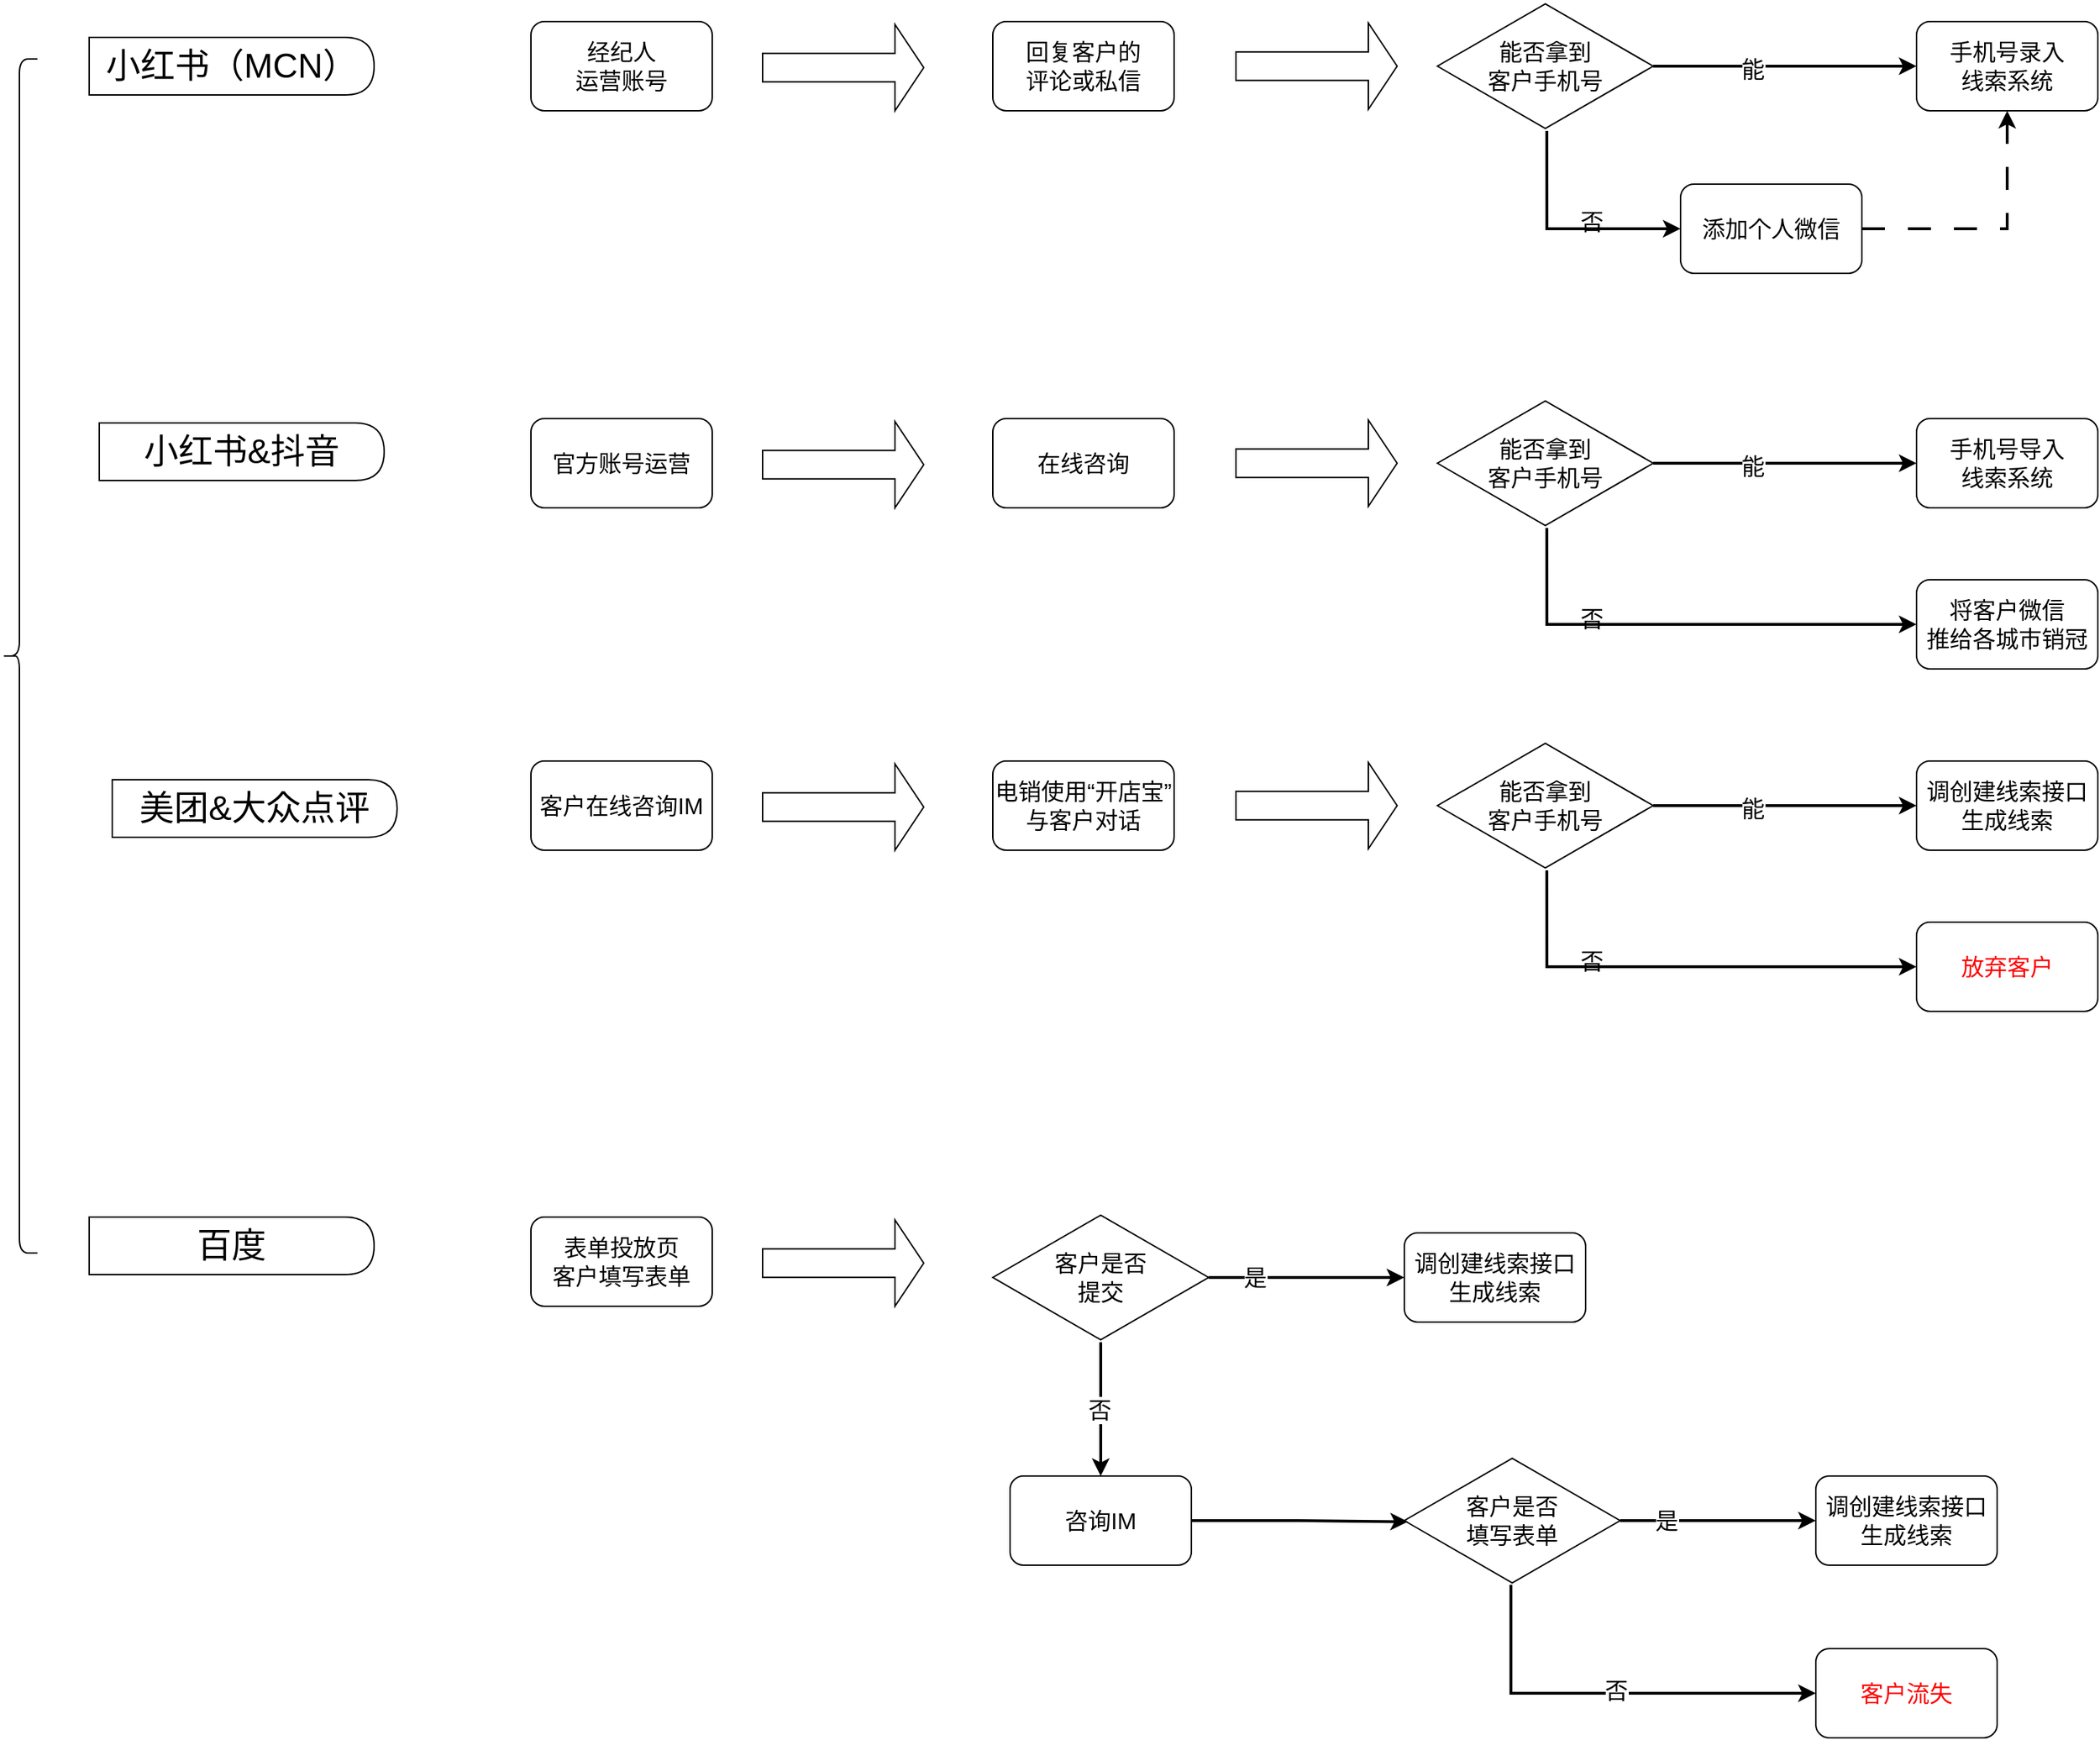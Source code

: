 <mxfile version="24.0.1" type="github">
  <diagram name="第 1 页" id="YtbkjRx7Kh_wU9H5fSuY">
    <mxGraphModel dx="3987" dy="2269" grid="0" gridSize="10" guides="1" tooltips="1" connect="1" arrows="1" fold="1" page="0" pageScale="1" pageWidth="1400" pageHeight="850" math="0" shadow="0">
      <root>
        <mxCell id="0" />
        <mxCell id="1" parent="0" />
        <mxCell id="OWkUHW18Mm1TgLvtEVSy-1" value="" style="shape=curlyBracket;whiteSpace=wrap;html=1;rounded=1;labelPosition=left;verticalLabelPosition=middle;align=right;verticalAlign=middle;" parent="1" vertex="1">
          <mxGeometry x="-756" y="17" width="25" height="830" as="geometry" />
        </mxCell>
        <mxCell id="uGtJUmB9U-1g98eG_VLh-5" value="&lt;font style=&quot;font-size: 24px;&quot;&gt;小红书（MCN）&lt;/font&gt;" style="shape=delay;whiteSpace=wrap;html=1;flipV=1;" vertex="1" parent="1">
          <mxGeometry x="-695" y="2" width="198" height="40" as="geometry" />
        </mxCell>
        <mxCell id="uGtJUmB9U-1g98eG_VLh-6" value="&lt;font style=&quot;font-size: 24px;&quot;&gt;美团&amp;amp;大众点评&lt;/font&gt;" style="shape=delay;whiteSpace=wrap;html=1;flipV=1;" vertex="1" parent="1">
          <mxGeometry x="-679" y="518" width="198" height="40" as="geometry" />
        </mxCell>
        <mxCell id="uGtJUmB9U-1g98eG_VLh-7" value="&lt;span style=&quot;font-size: 24px;&quot;&gt;百度&lt;/span&gt;" style="shape=delay;whiteSpace=wrap;html=1;flipV=1;" vertex="1" parent="1">
          <mxGeometry x="-695" y="822" width="198" height="40" as="geometry" />
        </mxCell>
        <mxCell id="uGtJUmB9U-1g98eG_VLh-8" value="&lt;font style=&quot;font-size: 24px;&quot;&gt;小红书&amp;amp;抖音&lt;/font&gt;" style="shape=delay;whiteSpace=wrap;html=1;flipV=1;" vertex="1" parent="1">
          <mxGeometry x="-688" y="270" width="198" height="40" as="geometry" />
        </mxCell>
        <mxCell id="uGtJUmB9U-1g98eG_VLh-12" value="&lt;div style=&quot;font-size: 16px;&quot;&gt;经纪人&lt;/div&gt;运营账号" style="rounded=1;whiteSpace=wrap;html=1;flipH=0;flipV=1;fontSize=16;" vertex="1" parent="1">
          <mxGeometry x="-388" y="-9" width="126" height="62" as="geometry" />
        </mxCell>
        <mxCell id="uGtJUmB9U-1g98eG_VLh-13" value="回复客户的&lt;div style=&quot;font-size: 16px;&quot;&gt;评论或私信&lt;/div&gt;" style="rounded=1;whiteSpace=wrap;html=1;flipH=0;flipV=1;fontSize=16;" vertex="1" parent="1">
          <mxGeometry x="-67" y="-9" width="126" height="62" as="geometry" />
        </mxCell>
        <mxCell id="uGtJUmB9U-1g98eG_VLh-22" style="edgeStyle=orthogonalEdgeStyle;rounded=0;orthogonalLoop=1;jettySize=auto;html=1;entryX=0;entryY=0.5;entryDx=0;entryDy=0;strokeWidth=2;" edge="1" parent="1" source="uGtJUmB9U-1g98eG_VLh-14" target="uGtJUmB9U-1g98eG_VLh-15">
          <mxGeometry relative="1" as="geometry" />
        </mxCell>
        <mxCell id="uGtJUmB9U-1g98eG_VLh-23" value="能" style="edgeLabel;html=1;align=center;verticalAlign=middle;resizable=0;points=[];fontSize=16;" vertex="1" connectable="0" parent="uGtJUmB9U-1g98eG_VLh-22">
          <mxGeometry x="-0.246" y="-2" relative="1" as="geometry">
            <mxPoint as="offset" />
          </mxGeometry>
        </mxCell>
        <mxCell id="uGtJUmB9U-1g98eG_VLh-25" style="edgeStyle=orthogonalEdgeStyle;rounded=0;orthogonalLoop=1;jettySize=auto;html=1;exitX=0.507;exitY=0;exitDx=0;exitDy=0;exitPerimeter=0;entryX=0;entryY=0.5;entryDx=0;entryDy=0;strokeWidth=2;" edge="1" parent="1" source="uGtJUmB9U-1g98eG_VLh-14" target="uGtJUmB9U-1g98eG_VLh-16">
          <mxGeometry relative="1" as="geometry" />
        </mxCell>
        <mxCell id="uGtJUmB9U-1g98eG_VLh-14" value="能否拿到&lt;div style=&quot;font-size: 16px;&quot;&gt;客户手机号&lt;/div&gt;" style="html=1;whiteSpace=wrap;aspect=fixed;shape=isoRectangle;flipH=0;flipV=1;fontSize=16;" vertex="1" parent="1">
          <mxGeometry x="242" y="-23" width="150" height="90" as="geometry" />
        </mxCell>
        <mxCell id="uGtJUmB9U-1g98eG_VLh-15" value="手机号录入&lt;div style=&quot;font-size: 16px;&quot;&gt;线索系统&lt;/div&gt;" style="rounded=1;whiteSpace=wrap;html=1;flipH=0;flipV=1;fontSize=16;" vertex="1" parent="1">
          <mxGeometry x="575" y="-9" width="126" height="62" as="geometry" />
        </mxCell>
        <mxCell id="uGtJUmB9U-1g98eG_VLh-27" style="edgeStyle=orthogonalEdgeStyle;rounded=0;orthogonalLoop=1;jettySize=auto;html=1;exitX=1;exitY=0.5;exitDx=0;exitDy=0;entryX=0.5;entryY=1;entryDx=0;entryDy=0;dashed=1;dashPattern=8 8;strokeWidth=2;" edge="1" parent="1" source="uGtJUmB9U-1g98eG_VLh-16" target="uGtJUmB9U-1g98eG_VLh-15">
          <mxGeometry relative="1" as="geometry" />
        </mxCell>
        <mxCell id="uGtJUmB9U-1g98eG_VLh-16" value="添加个人微信" style="rounded=1;whiteSpace=wrap;html=1;fontSize=16;" vertex="1" parent="1">
          <mxGeometry x="411" y="104" width="126" height="62" as="geometry" />
        </mxCell>
        <mxCell id="uGtJUmB9U-1g98eG_VLh-20" value="" style="html=1;shadow=0;dashed=0;align=center;verticalAlign=middle;shape=mxgraph.arrows2.arrow;dy=0.67;dx=20;notch=0;" vertex="1" parent="1">
          <mxGeometry x="-227" y="-7" width="112" height="60" as="geometry" />
        </mxCell>
        <mxCell id="uGtJUmB9U-1g98eG_VLh-21" value="" style="html=1;shadow=0;dashed=0;align=center;verticalAlign=middle;shape=mxgraph.arrows2.arrow;dy=0.67;dx=20;notch=0;" vertex="1" parent="1">
          <mxGeometry x="102" y="-8" width="112" height="60" as="geometry" />
        </mxCell>
        <mxCell id="uGtJUmB9U-1g98eG_VLh-26" value="否" style="text;html=1;align=center;verticalAlign=middle;resizable=0;points=[];autosize=1;strokeColor=none;fillColor=none;strokeWidth=2;fontSize=16;" vertex="1" parent="1">
          <mxGeometry x="332" y="114" width="34" height="31" as="geometry" />
        </mxCell>
        <mxCell id="uGtJUmB9U-1g98eG_VLh-28" value="官方账号运营" style="rounded=1;whiteSpace=wrap;html=1;flipH=0;flipV=1;fontSize=16;" vertex="1" parent="1">
          <mxGeometry x="-388" y="267" width="126" height="62" as="geometry" />
        </mxCell>
        <mxCell id="uGtJUmB9U-1g98eG_VLh-29" value="在线咨询" style="rounded=1;whiteSpace=wrap;html=1;flipH=0;flipV=1;fontSize=16;" vertex="1" parent="1">
          <mxGeometry x="-67" y="267" width="126" height="62" as="geometry" />
        </mxCell>
        <mxCell id="uGtJUmB9U-1g98eG_VLh-30" style="edgeStyle=orthogonalEdgeStyle;rounded=0;orthogonalLoop=1;jettySize=auto;html=1;entryX=0;entryY=0.5;entryDx=0;entryDy=0;strokeWidth=2;" edge="1" parent="1" source="uGtJUmB9U-1g98eG_VLh-33" target="uGtJUmB9U-1g98eG_VLh-34">
          <mxGeometry relative="1" as="geometry" />
        </mxCell>
        <mxCell id="uGtJUmB9U-1g98eG_VLh-31" value="能" style="edgeLabel;html=1;align=center;verticalAlign=middle;resizable=0;points=[];fontSize=16;" vertex="1" connectable="0" parent="uGtJUmB9U-1g98eG_VLh-30">
          <mxGeometry x="-0.246" y="-2" relative="1" as="geometry">
            <mxPoint as="offset" />
          </mxGeometry>
        </mxCell>
        <mxCell id="uGtJUmB9U-1g98eG_VLh-32" style="edgeStyle=orthogonalEdgeStyle;rounded=0;orthogonalLoop=1;jettySize=auto;html=1;exitX=0.507;exitY=0;exitDx=0;exitDy=0;exitPerimeter=0;entryX=0;entryY=0.5;entryDx=0;entryDy=0;strokeWidth=2;" edge="1" parent="1" source="uGtJUmB9U-1g98eG_VLh-33" target="uGtJUmB9U-1g98eG_VLh-36">
          <mxGeometry relative="1" as="geometry" />
        </mxCell>
        <mxCell id="uGtJUmB9U-1g98eG_VLh-33" value="能否拿到&lt;div style=&quot;font-size: 16px;&quot;&gt;客户手机号&lt;/div&gt;" style="html=1;whiteSpace=wrap;aspect=fixed;shape=isoRectangle;flipH=0;flipV=1;fontSize=16;" vertex="1" parent="1">
          <mxGeometry x="242" y="253" width="150" height="90" as="geometry" />
        </mxCell>
        <mxCell id="uGtJUmB9U-1g98eG_VLh-34" value="手机号导入&lt;div style=&quot;font-size: 16px;&quot;&gt;线索系统&lt;/div&gt;" style="rounded=1;whiteSpace=wrap;html=1;flipH=0;flipV=1;fontSize=16;" vertex="1" parent="1">
          <mxGeometry x="575" y="267" width="126" height="62" as="geometry" />
        </mxCell>
        <mxCell id="uGtJUmB9U-1g98eG_VLh-36" value="将客户微信&lt;div style=&quot;font-size: 16px;&quot;&gt;推给各城市销冠&lt;/div&gt;" style="rounded=1;whiteSpace=wrap;html=1;fontSize=16;" vertex="1" parent="1">
          <mxGeometry x="575" y="379" width="126" height="62" as="geometry" />
        </mxCell>
        <mxCell id="uGtJUmB9U-1g98eG_VLh-37" value="" style="html=1;shadow=0;dashed=0;align=center;verticalAlign=middle;shape=mxgraph.arrows2.arrow;dy=0.67;dx=20;notch=0;" vertex="1" parent="1">
          <mxGeometry x="-227" y="269" width="112" height="60" as="geometry" />
        </mxCell>
        <mxCell id="uGtJUmB9U-1g98eG_VLh-38" value="" style="html=1;shadow=0;dashed=0;align=center;verticalAlign=middle;shape=mxgraph.arrows2.arrow;dy=0.67;dx=20;notch=0;" vertex="1" parent="1">
          <mxGeometry x="102" y="268" width="112" height="60" as="geometry" />
        </mxCell>
        <mxCell id="uGtJUmB9U-1g98eG_VLh-39" value="否" style="text;html=1;align=center;verticalAlign=middle;resizable=0;points=[];autosize=1;strokeColor=none;fillColor=none;strokeWidth=2;fontSize=16;" vertex="1" parent="1">
          <mxGeometry x="332" y="390" width="34" height="31" as="geometry" />
        </mxCell>
        <mxCell id="uGtJUmB9U-1g98eG_VLh-40" value="客户在线咨询IM" style="rounded=1;whiteSpace=wrap;html=1;flipH=0;flipV=1;fontSize=16;" vertex="1" parent="1">
          <mxGeometry x="-388" y="505" width="126" height="62" as="geometry" />
        </mxCell>
        <mxCell id="uGtJUmB9U-1g98eG_VLh-41" value="电销使用“开店宝”&lt;div style=&quot;font-size: 16px;&quot;&gt;与客户对话&lt;/div&gt;" style="rounded=1;whiteSpace=wrap;html=1;flipH=0;flipV=1;fontSize=16;" vertex="1" parent="1">
          <mxGeometry x="-67" y="505" width="126" height="62" as="geometry" />
        </mxCell>
        <mxCell id="uGtJUmB9U-1g98eG_VLh-42" style="edgeStyle=orthogonalEdgeStyle;rounded=0;orthogonalLoop=1;jettySize=auto;html=1;entryX=0;entryY=0.5;entryDx=0;entryDy=0;strokeWidth=2;fontSize=18;" edge="1" parent="1" source="uGtJUmB9U-1g98eG_VLh-45" target="uGtJUmB9U-1g98eG_VLh-46">
          <mxGeometry relative="1" as="geometry" />
        </mxCell>
        <mxCell id="uGtJUmB9U-1g98eG_VLh-43" value="能" style="edgeLabel;html=1;align=center;verticalAlign=middle;resizable=0;points=[];fontSize=16;" vertex="1" connectable="0" parent="uGtJUmB9U-1g98eG_VLh-42">
          <mxGeometry x="-0.246" y="-2" relative="1" as="geometry">
            <mxPoint as="offset" />
          </mxGeometry>
        </mxCell>
        <mxCell id="uGtJUmB9U-1g98eG_VLh-44" style="edgeStyle=orthogonalEdgeStyle;rounded=0;orthogonalLoop=1;jettySize=auto;html=1;exitX=0.507;exitY=0;exitDx=0;exitDy=0;exitPerimeter=0;entryX=0;entryY=0.5;entryDx=0;entryDy=0;strokeWidth=2;" edge="1" parent="1" source="uGtJUmB9U-1g98eG_VLh-45" target="uGtJUmB9U-1g98eG_VLh-47">
          <mxGeometry relative="1" as="geometry" />
        </mxCell>
        <mxCell id="uGtJUmB9U-1g98eG_VLh-45" value="能否拿到&lt;div style=&quot;font-size: 16px;&quot;&gt;客户手机号&lt;/div&gt;" style="html=1;whiteSpace=wrap;aspect=fixed;shape=isoRectangle;flipH=0;flipV=1;fontSize=16;" vertex="1" parent="1">
          <mxGeometry x="242" y="491" width="150" height="90" as="geometry" />
        </mxCell>
        <mxCell id="uGtJUmB9U-1g98eG_VLh-46" value="调创建线索接口&lt;div style=&quot;font-size: 16px;&quot;&gt;生成线索&lt;/div&gt;" style="rounded=1;whiteSpace=wrap;html=1;flipH=0;flipV=1;fontSize=16;" vertex="1" parent="1">
          <mxGeometry x="575" y="505" width="126" height="62" as="geometry" />
        </mxCell>
        <mxCell id="uGtJUmB9U-1g98eG_VLh-47" value="&lt;font style=&quot;font-size: 16px;&quot; color=&quot;#ff0000&quot;&gt;放弃客户&lt;/font&gt;" style="rounded=1;whiteSpace=wrap;html=1;fontSize=16;" vertex="1" parent="1">
          <mxGeometry x="575" y="617" width="126" height="62" as="geometry" />
        </mxCell>
        <mxCell id="uGtJUmB9U-1g98eG_VLh-48" value="" style="html=1;shadow=0;dashed=0;align=center;verticalAlign=middle;shape=mxgraph.arrows2.arrow;dy=0.67;dx=20;notch=0;" vertex="1" parent="1">
          <mxGeometry x="-227" y="507" width="112" height="60" as="geometry" />
        </mxCell>
        <mxCell id="uGtJUmB9U-1g98eG_VLh-49" value="" style="html=1;shadow=0;dashed=0;align=center;verticalAlign=middle;shape=mxgraph.arrows2.arrow;dy=0.67;dx=20;notch=0;" vertex="1" parent="1">
          <mxGeometry x="102" y="506" width="112" height="60" as="geometry" />
        </mxCell>
        <mxCell id="uGtJUmB9U-1g98eG_VLh-50" value="否" style="text;html=1;align=center;verticalAlign=middle;resizable=0;points=[];autosize=1;strokeColor=none;fillColor=none;strokeWidth=2;fontSize=16;" vertex="1" parent="1">
          <mxGeometry x="332" y="628" width="34" height="31" as="geometry" />
        </mxCell>
        <mxCell id="uGtJUmB9U-1g98eG_VLh-54" value="表单投放页&lt;div&gt;客户填写表单&lt;/div&gt;" style="rounded=1;whiteSpace=wrap;html=1;flipH=0;flipV=1;fontSize=16;" vertex="1" parent="1">
          <mxGeometry x="-388" y="822" width="126" height="62" as="geometry" />
        </mxCell>
        <mxCell id="uGtJUmB9U-1g98eG_VLh-62" value="" style="html=1;shadow=0;dashed=0;align=center;verticalAlign=middle;shape=mxgraph.arrows2.arrow;dy=0.67;dx=20;notch=0;" vertex="1" parent="1">
          <mxGeometry x="-227" y="824" width="112" height="60" as="geometry" />
        </mxCell>
        <mxCell id="uGtJUmB9U-1g98eG_VLh-67" style="edgeStyle=orthogonalEdgeStyle;rounded=0;orthogonalLoop=1;jettySize=auto;html=1;strokeWidth=2;fontSize=19;" edge="1" parent="1" source="uGtJUmB9U-1g98eG_VLh-65" target="uGtJUmB9U-1g98eG_VLh-66">
          <mxGeometry relative="1" as="geometry" />
        </mxCell>
        <mxCell id="uGtJUmB9U-1g98eG_VLh-68" value="是" style="edgeLabel;html=1;align=center;verticalAlign=middle;resizable=0;points=[];fontSize=16;" vertex="1" connectable="0" parent="uGtJUmB9U-1g98eG_VLh-67">
          <mxGeometry x="-0.534" relative="1" as="geometry">
            <mxPoint as="offset" />
          </mxGeometry>
        </mxCell>
        <mxCell id="uGtJUmB9U-1g98eG_VLh-77" style="edgeStyle=orthogonalEdgeStyle;rounded=0;orthogonalLoop=1;jettySize=auto;html=1;strokeWidth=2;fontSize=18;" edge="1" parent="1" source="uGtJUmB9U-1g98eG_VLh-65" target="uGtJUmB9U-1g98eG_VLh-69">
          <mxGeometry relative="1" as="geometry" />
        </mxCell>
        <mxCell id="uGtJUmB9U-1g98eG_VLh-80" value="否" style="edgeLabel;html=1;align=center;verticalAlign=middle;resizable=0;points=[];fontSize=16;" vertex="1" connectable="0" parent="uGtJUmB9U-1g98eG_VLh-77">
          <mxGeometry x="0.012" y="-1" relative="1" as="geometry">
            <mxPoint as="offset" />
          </mxGeometry>
        </mxCell>
        <mxCell id="uGtJUmB9U-1g98eG_VLh-65" value="客户是否&lt;div&gt;提交&lt;/div&gt;" style="html=1;whiteSpace=wrap;aspect=fixed;shape=isoRectangle;flipH=0;flipV=1;fontSize=16;" vertex="1" parent="1">
          <mxGeometry x="-67" y="819" width="150" height="90" as="geometry" />
        </mxCell>
        <mxCell id="uGtJUmB9U-1g98eG_VLh-66" value="调创建线索接口&lt;div style=&quot;font-size: 16px;&quot;&gt;生成线索&lt;/div&gt;" style="rounded=1;whiteSpace=wrap;html=1;flipH=0;flipV=1;fontSize=16;" vertex="1" parent="1">
          <mxGeometry x="219" y="833" width="126" height="62" as="geometry" />
        </mxCell>
        <mxCell id="uGtJUmB9U-1g98eG_VLh-69" value="咨询IM" style="rounded=1;whiteSpace=wrap;html=1;flipH=0;flipV=1;fontSize=16;" vertex="1" parent="1">
          <mxGeometry x="-55" y="1002" width="126" height="62" as="geometry" />
        </mxCell>
        <mxCell id="uGtJUmB9U-1g98eG_VLh-70" style="edgeStyle=orthogonalEdgeStyle;rounded=0;orthogonalLoop=1;jettySize=auto;html=1;strokeWidth=2;fontSize=18;" edge="1" parent="1" source="uGtJUmB9U-1g98eG_VLh-72" target="uGtJUmB9U-1g98eG_VLh-73">
          <mxGeometry relative="1" as="geometry" />
        </mxCell>
        <mxCell id="uGtJUmB9U-1g98eG_VLh-71" value="是" style="edgeLabel;html=1;align=center;verticalAlign=middle;resizable=0;points=[];fontSize=16;" vertex="1" connectable="0" parent="uGtJUmB9U-1g98eG_VLh-70">
          <mxGeometry x="-0.534" relative="1" as="geometry">
            <mxPoint as="offset" />
          </mxGeometry>
        </mxCell>
        <mxCell id="uGtJUmB9U-1g98eG_VLh-78" style="edgeStyle=orthogonalEdgeStyle;rounded=0;orthogonalLoop=1;jettySize=auto;html=1;entryX=0;entryY=0.5;entryDx=0;entryDy=0;exitX=0.494;exitY=0.004;exitDx=0;exitDy=0;exitPerimeter=0;strokeWidth=2;fontSize=18;" edge="1" parent="1" source="uGtJUmB9U-1g98eG_VLh-72" target="uGtJUmB9U-1g98eG_VLh-74">
          <mxGeometry relative="1" as="geometry" />
        </mxCell>
        <mxCell id="uGtJUmB9U-1g98eG_VLh-79" value="否" style="edgeLabel;html=1;align=center;verticalAlign=middle;resizable=0;points=[];fontSize=16;" vertex="1" connectable="0" parent="uGtJUmB9U-1g98eG_VLh-78">
          <mxGeometry x="0.029" y="2" relative="1" as="geometry">
            <mxPoint as="offset" />
          </mxGeometry>
        </mxCell>
        <mxCell id="uGtJUmB9U-1g98eG_VLh-72" value="客户是否&lt;div&gt;填写表单&lt;/div&gt;" style="html=1;whiteSpace=wrap;aspect=fixed;shape=isoRectangle;flipH=0;flipV=1;fontSize=16;" vertex="1" parent="1">
          <mxGeometry x="219" y="988" width="150" height="90" as="geometry" />
        </mxCell>
        <mxCell id="uGtJUmB9U-1g98eG_VLh-73" value="调创建线索接口&lt;div style=&quot;font-size: 16px;&quot;&gt;生成线索&lt;/div&gt;" style="rounded=1;whiteSpace=wrap;html=1;flipH=0;flipV=1;fontSize=16;" vertex="1" parent="1">
          <mxGeometry x="505" y="1002" width="126" height="62" as="geometry" />
        </mxCell>
        <mxCell id="uGtJUmB9U-1g98eG_VLh-74" value="&lt;font style=&quot;font-size: 16px;&quot; color=&quot;#ff0000&quot;&gt;客户流失&lt;/font&gt;" style="rounded=1;whiteSpace=wrap;html=1;fontSize=16;" vertex="1" parent="1">
          <mxGeometry x="505" y="1122" width="126" height="62" as="geometry" />
        </mxCell>
        <mxCell id="uGtJUmB9U-1g98eG_VLh-76" style="edgeStyle=orthogonalEdgeStyle;rounded=0;orthogonalLoop=1;jettySize=auto;html=1;entryX=0.017;entryY=0.491;entryDx=0;entryDy=0;entryPerimeter=0;strokeWidth=2;fontSize=18;" edge="1" parent="1" source="uGtJUmB9U-1g98eG_VLh-69" target="uGtJUmB9U-1g98eG_VLh-72">
          <mxGeometry relative="1" as="geometry" />
        </mxCell>
      </root>
    </mxGraphModel>
  </diagram>
</mxfile>
